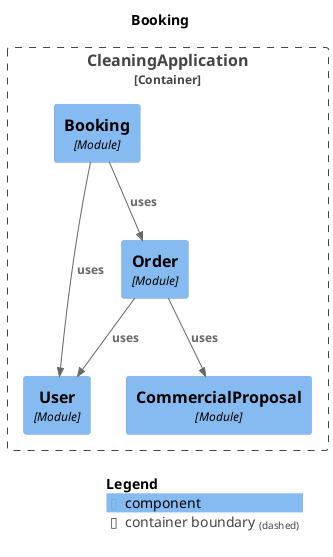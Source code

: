 @startuml
set separator none
title Booking

top to bottom direction

!include <C4/C4>
!include <C4/C4_Context>
!include <C4/C4_Component>

Container_Boundary("CleaningApplication.CleaningApplication_boundary", "CleaningApplication", $tags="") {
  Component(CleaningApplication.CleaningApplication.Booking, "Booking", $techn="Module", $descr="", $tags="", $link="")
  Component(CleaningApplication.CleaningApplication.User, "User", $techn="Module", $descr="", $tags="", $link="")
  Component(CleaningApplication.CleaningApplication.CommercialProposal, "CommercialProposal", $techn="Module", $descr="", $tags="", $link="")
  Component(CleaningApplication.CleaningApplication.Order, "Order", $techn="Module", $descr="", $tags="", $link="")
}

Rel(CleaningApplication.CleaningApplication.Order, CleaningApplication.CleaningApplication.User, "uses", $techn="", $tags="", $link="")
Rel(CleaningApplication.CleaningApplication.Order, CleaningApplication.CleaningApplication.CommercialProposal, "uses", $techn="", $tags="", $link="")
Rel(CleaningApplication.CleaningApplication.Booking, CleaningApplication.CleaningApplication.Order, "uses", $techn="", $tags="", $link="")
Rel(CleaningApplication.CleaningApplication.Booking, CleaningApplication.CleaningApplication.User, "uses", $techn="", $tags="", $link="")

SHOW_LEGEND(true)
@enduml